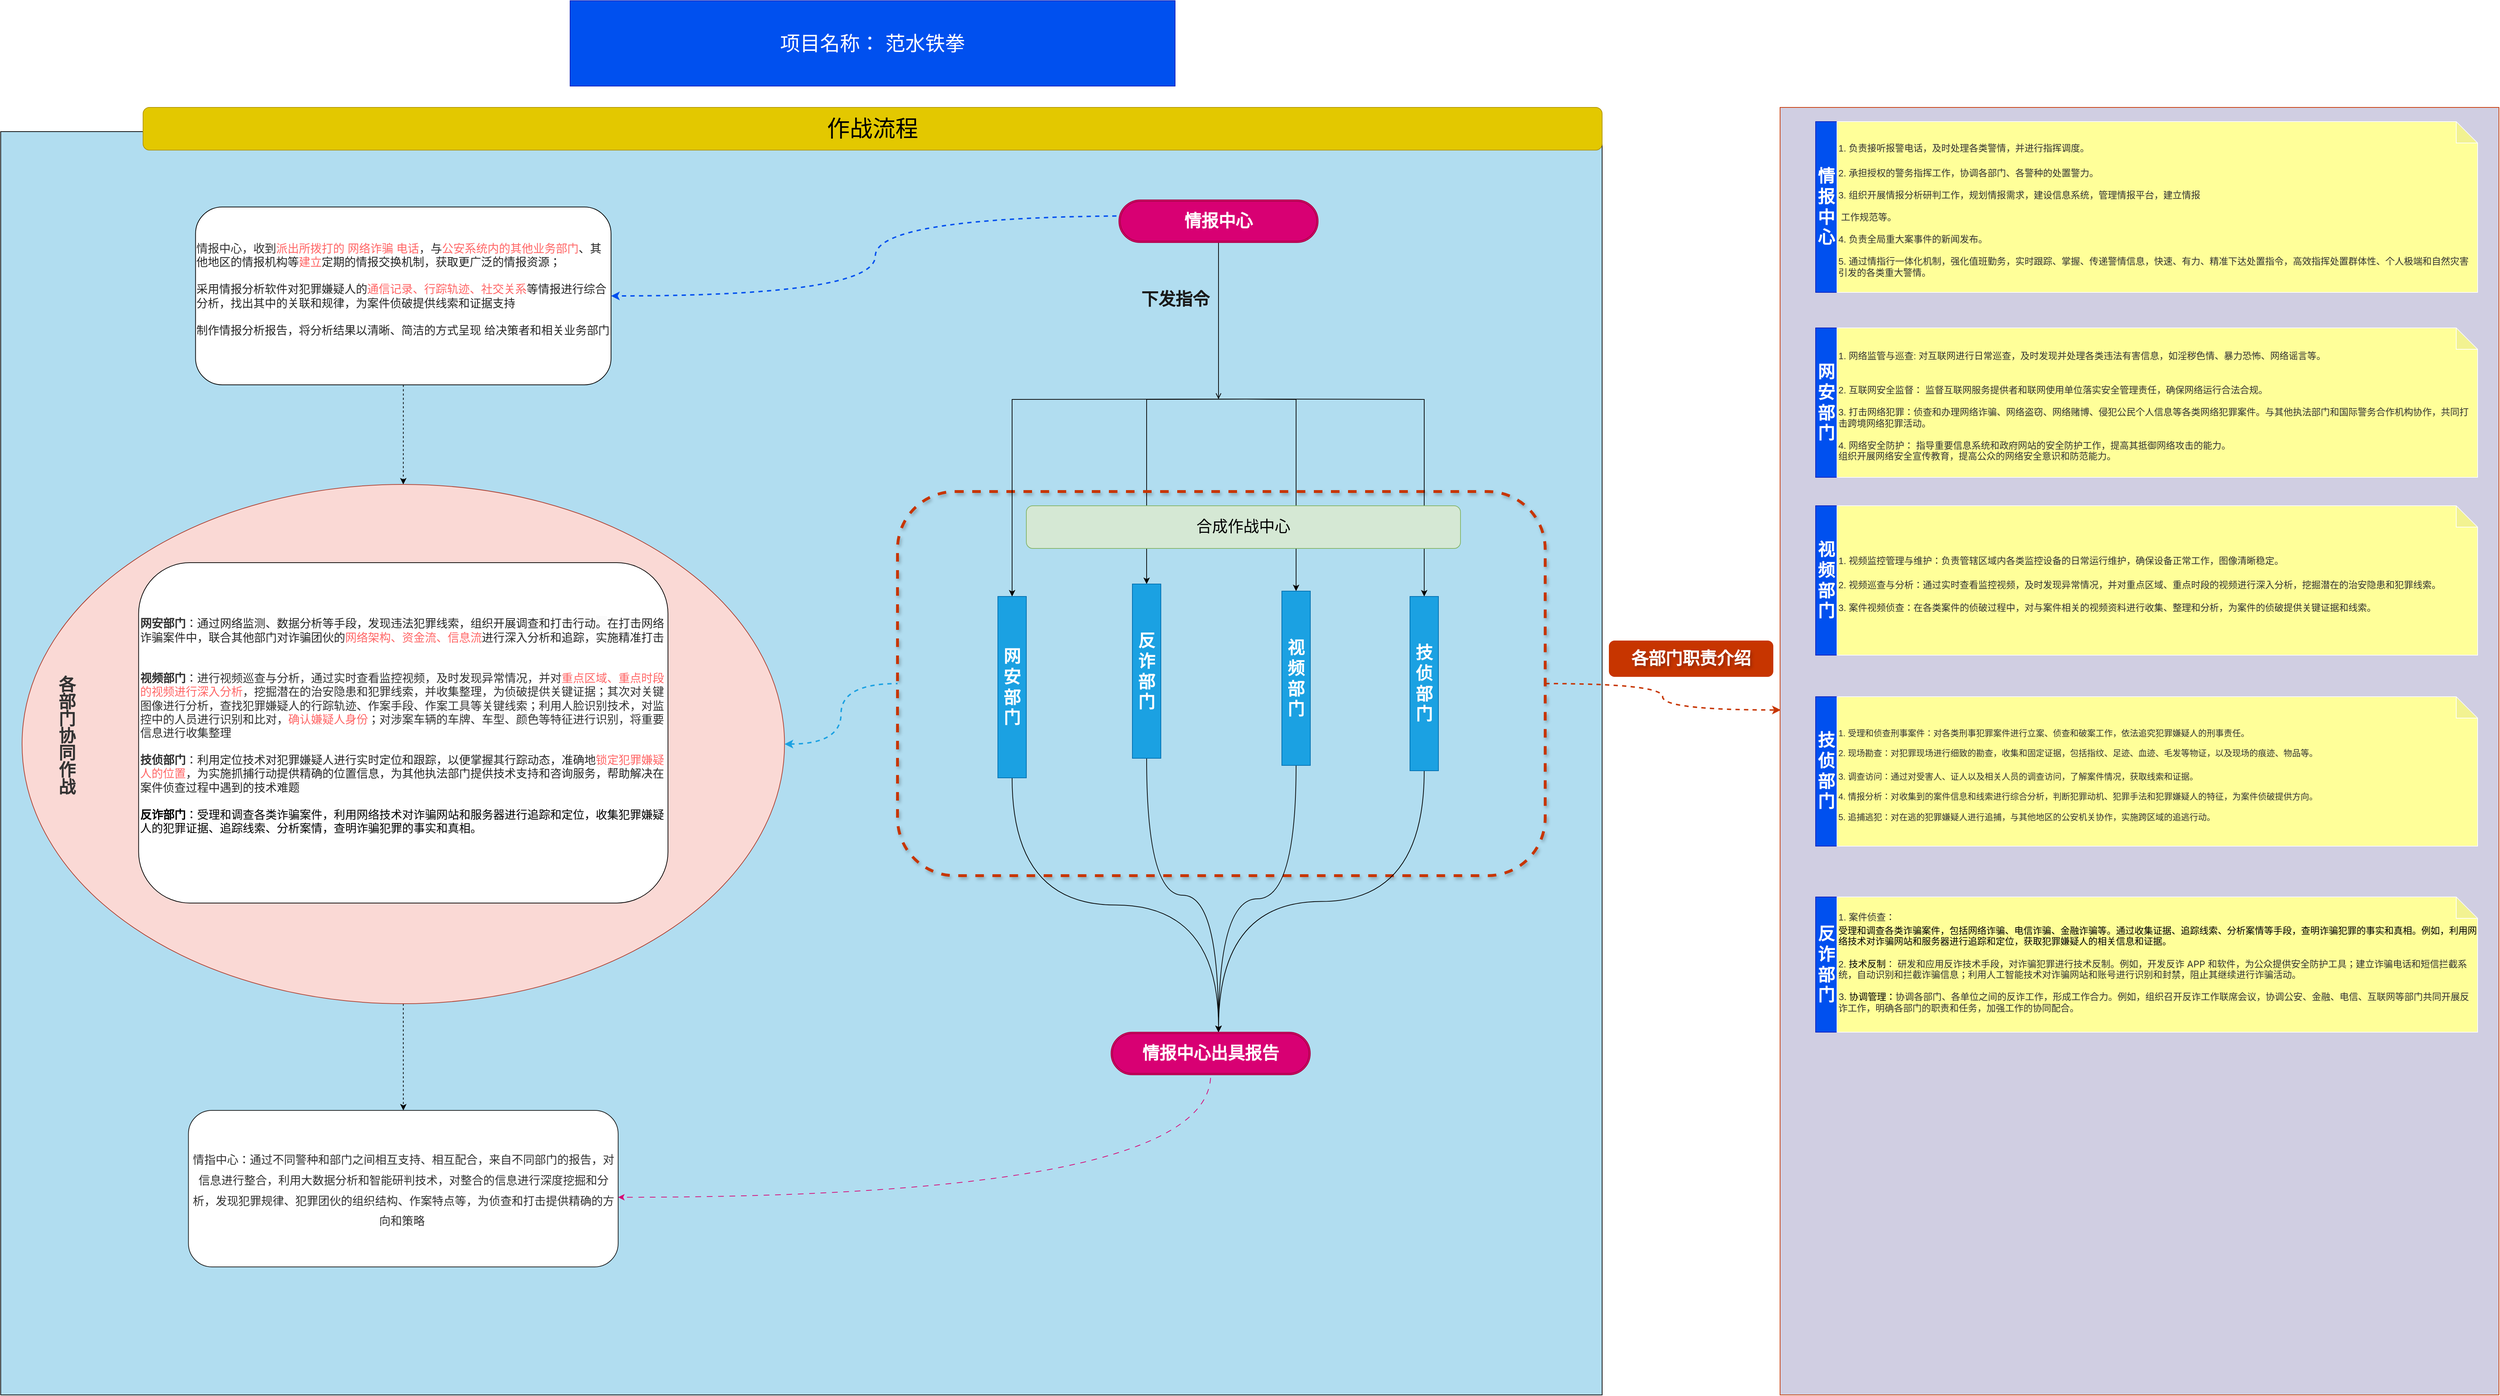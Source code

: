 <mxfile version="24.7.8">
  <diagram name="第 1 页" id="5o3OT1Kweq1s9FPgGdGW">
    <mxGraphModel dx="2610" dy="979" grid="1" gridSize="10" guides="1" tooltips="1" connect="1" arrows="1" fold="1" page="1" pageScale="1" pageWidth="827" pageHeight="1169" math="0" shadow="0">
      <root>
        <mxCell id="0" />
        <mxCell id="1" parent="0" />
        <mxCell id="SuW-aeRowbUI4IWuJljU-11" value="" style="rounded=0;whiteSpace=wrap;html=1;fillColor=#b1ddf0;strokeColor=#000000;textDirection=rtl;horizontal=0;verticalAlign=bottom;fontColor=#f25050;glass=0;" parent="1" vertex="1">
          <mxGeometry x="-330" y="264" width="2250" height="1776" as="geometry" />
        </mxCell>
        <mxCell id="SuW-aeRowbUI4IWuJljU-10" value="项目名称： 范水铁拳" style="rounded=0;whiteSpace=wrap;html=1;fillColor=#0050ef;fontColor=#ffffff;strokeColor=#001DBC;fontSize=28;" parent="1" vertex="1">
          <mxGeometry x="470" y="80" width="850" height="120" as="geometry" />
        </mxCell>
        <mxCell id="SuW-aeRowbUI4IWuJljU-12" value="&lt;font style=&quot;font-size: 32px;&quot;&gt;作战流程&lt;/font&gt;" style="rounded=1;whiteSpace=wrap;html=1;fillColor=#e3c800;fontColor=#000000;strokeColor=#B09500;fontSize=16;" parent="1" vertex="1">
          <mxGeometry x="-130" y="230" width="2050" height="60" as="geometry" />
        </mxCell>
        <mxCell id="SuW-aeRowbUI4IWuJljU-13" value="&lt;div style=&quot;text-align: left; font-size: 16px;&quot;&gt;&lt;font style=&quot;font-size: 16px;&quot; face=&quot;Microsoft YaHei, 微软雅黑, Arial&quot;&gt;&lt;span style=&quot;background-color: rgba(255, 255, 255, 0.01);&quot;&gt;&lt;font color=&quot;#323232&quot;&gt;情报中心，收到&lt;/font&gt;&lt;font color=&quot;#ff6666&quot;&gt;派出所拨打的 网络诈骗 电话&lt;/font&gt;&lt;font color=&quot;#323232&quot;&gt;，&lt;/font&gt;&lt;/span&gt;&lt;/font&gt;&lt;span style=&quot;background-color: rgb(255, 255, 255); color: rgba(0, 0, 0, 0.85); font-family: Inter, -apple-system, BlinkMacSystemFont, &amp;quot;Segoe UI&amp;quot;, &amp;quot;SF Pro SC&amp;quot;, &amp;quot;SF Pro Display&amp;quot;, &amp;quot;SF Pro Icons&amp;quot;, &amp;quot;PingFang SC&amp;quot;, &amp;quot;Hiragino Sans GB&amp;quot;, &amp;quot;Microsoft YaHei&amp;quot;, &amp;quot;Helvetica Neue&amp;quot;, Helvetica, Arial, sans-serif; font-size: 16px;&quot;&gt;与&lt;/span&gt;&lt;span style=&quot;background-color: rgb(255, 255, 255); font-family: Inter, -apple-system, BlinkMacSystemFont, &amp;quot;Segoe UI&amp;quot;, &amp;quot;SF Pro SC&amp;quot;, &amp;quot;SF Pro Display&amp;quot;, &amp;quot;SF Pro Icons&amp;quot;, &amp;quot;PingFang SC&amp;quot;, &amp;quot;Hiragino Sans GB&amp;quot;, &amp;quot;Microsoft YaHei&amp;quot;, &amp;quot;Helvetica Neue&amp;quot;, Helvetica, Arial, sans-serif; font-size: 16px;&quot;&gt;&lt;font color=&quot;#ff6666&quot;&gt;公安系统内的其他业务部门&lt;/font&gt;&lt;/span&gt;&lt;span style=&quot;background-color: rgb(255, 255, 255); color: rgba(0, 0, 0, 0.85); font-family: Inter, -apple-system, BlinkMacSystemFont, &amp;quot;Segoe UI&amp;quot;, &amp;quot;SF Pro SC&amp;quot;, &amp;quot;SF Pro Display&amp;quot;, &amp;quot;SF Pro Icons&amp;quot;, &amp;quot;PingFang SC&amp;quot;, &amp;quot;Hiragino Sans GB&amp;quot;, &amp;quot;Microsoft YaHei&amp;quot;, &amp;quot;Helvetica Neue&amp;quot;, Helvetica, Arial, sans-serif; font-size: 16px;&quot;&gt;、其他地区的情报机构等&lt;/span&gt;&lt;span style=&quot;background-color: rgb(255, 255, 255); font-family: Inter, -apple-system, BlinkMacSystemFont, &amp;quot;Segoe UI&amp;quot;, &amp;quot;SF Pro SC&amp;quot;, &amp;quot;SF Pro Display&amp;quot;, &amp;quot;SF Pro Icons&amp;quot;, &amp;quot;PingFang SC&amp;quot;, &amp;quot;Hiragino Sans GB&amp;quot;, &amp;quot;Microsoft YaHei&amp;quot;, &amp;quot;Helvetica Neue&amp;quot;, Helvetica, Arial, sans-serif; font-size: 16px;&quot;&gt;&lt;font color=&quot;#ff6666&quot;&gt;建立&lt;/font&gt;&lt;/span&gt;&lt;span style=&quot;background-color: rgb(255, 255, 255); color: rgba(0, 0, 0, 0.85); font-family: Inter, -apple-system, BlinkMacSystemFont, &amp;quot;Segoe UI&amp;quot;, &amp;quot;SF Pro SC&amp;quot;, &amp;quot;SF Pro Display&amp;quot;, &amp;quot;SF Pro Icons&amp;quot;, &amp;quot;PingFang SC&amp;quot;, &amp;quot;Hiragino Sans GB&amp;quot;, &amp;quot;Microsoft YaHei&amp;quot;, &amp;quot;Helvetica Neue&amp;quot;, Helvetica, Arial, sans-serif; font-size: 16px;&quot;&gt;定期的情报交换机制，获取更广泛的情报资源；&lt;/span&gt;&lt;/div&gt;&lt;div style=&quot;text-align: left; font-size: 16px;&quot;&gt;&lt;br&gt;&lt;/div&gt;&lt;div style=&quot;text-align: left; font-size: 16px;&quot;&gt;&lt;span style=&quot;color: rgba(0, 0, 0, 0.85); font-family: Inter, -apple-system, BlinkMacSystemFont, &amp;quot;Segoe UI&amp;quot;, &amp;quot;SF Pro SC&amp;quot;, &amp;quot;SF Pro Display&amp;quot;, &amp;quot;SF Pro Icons&amp;quot;, &amp;quot;PingFang SC&amp;quot;, &amp;quot;Hiragino Sans GB&amp;quot;, &amp;quot;Microsoft YaHei&amp;quot;, &amp;quot;Helvetica Neue&amp;quot;, Helvetica, Arial, sans-serif; background-color: rgb(255, 255, 255);&quot;&gt;采用情报分析软件对犯罪嫌疑人的&lt;/span&gt;&lt;span style=&quot;font-family: Inter, -apple-system, BlinkMacSystemFont, &amp;quot;Segoe UI&amp;quot;, &amp;quot;SF Pro SC&amp;quot;, &amp;quot;SF Pro Display&amp;quot;, &amp;quot;SF Pro Icons&amp;quot;, &amp;quot;PingFang SC&amp;quot;, &amp;quot;Hiragino Sans GB&amp;quot;, &amp;quot;Microsoft YaHei&amp;quot;, &amp;quot;Helvetica Neue&amp;quot;, Helvetica, Arial, sans-serif; background-color: rgb(255, 255, 255);&quot;&gt;&lt;font color=&quot;#ff6666&quot;&gt;通信记录、行踪轨迹、社交关系&lt;/font&gt;&lt;/span&gt;&lt;span style=&quot;color: rgba(0, 0, 0, 0.85); font-family: Inter, -apple-system, BlinkMacSystemFont, &amp;quot;Segoe UI&amp;quot;, &amp;quot;SF Pro SC&amp;quot;, &amp;quot;SF Pro Display&amp;quot;, &amp;quot;SF Pro Icons&amp;quot;, &amp;quot;PingFang SC&amp;quot;, &amp;quot;Hiragino Sans GB&amp;quot;, &amp;quot;Microsoft YaHei&amp;quot;, &amp;quot;Helvetica Neue&amp;quot;, Helvetica, Arial, sans-serif; background-color: rgb(255, 255, 255);&quot;&gt;等情报进行综合分析，找出其中的关联和规律，为案件侦破提供线索和证据支持&lt;/span&gt;&lt;span style=&quot;color: rgba(0, 0, 0, 0.85); font-family: Inter, -apple-system, BlinkMacSystemFont, &amp;quot;Segoe UI&amp;quot;, &amp;quot;SF Pro SC&amp;quot;, &amp;quot;SF Pro Display&amp;quot;, &amp;quot;SF Pro Icons&amp;quot;, &amp;quot;PingFang SC&amp;quot;, &amp;quot;Hiragino Sans GB&amp;quot;, &amp;quot;Microsoft YaHei&amp;quot;, &amp;quot;Helvetica Neue&amp;quot;, Helvetica, Arial, sans-serif; background-color: rgb(255, 255, 255);&quot;&gt;&lt;br&gt;&lt;/span&gt;&lt;/div&gt;&lt;div style=&quot;text-align: left; font-size: 16px;&quot;&gt;&lt;span style=&quot;color: rgba(0, 0, 0, 0.85); font-family: Inter, -apple-system, BlinkMacSystemFont, &amp;quot;Segoe UI&amp;quot;, &amp;quot;SF Pro SC&amp;quot;, &amp;quot;SF Pro Display&amp;quot;, &amp;quot;SF Pro Icons&amp;quot;, &amp;quot;PingFang SC&amp;quot;, &amp;quot;Hiragino Sans GB&amp;quot;, &amp;quot;Microsoft YaHei&amp;quot;, &amp;quot;Helvetica Neue&amp;quot;, Helvetica, Arial, sans-serif; background-color: rgb(255, 255, 255);&quot;&gt;&lt;br&gt;&lt;/span&gt;&lt;/div&gt;&lt;div style=&quot;text-align: left; font-size: 16px;&quot;&gt;&lt;span style=&quot;color: rgba(0, 0, 0, 0.85); font-family: Inter, -apple-system, BlinkMacSystemFont, &amp;quot;Segoe UI&amp;quot;, &amp;quot;SF Pro SC&amp;quot;, &amp;quot;SF Pro Display&amp;quot;, &amp;quot;SF Pro Icons&amp;quot;, &amp;quot;PingFang SC&amp;quot;, &amp;quot;Hiragino Sans GB&amp;quot;, &amp;quot;Microsoft YaHei&amp;quot;, &amp;quot;Helvetica Neue&amp;quot;, Helvetica, Arial, sans-serif; background-color: rgb(255, 255, 255);&quot;&gt;制作情报分析报告，将分析结果以清晰、简洁的方式呈现 给决策者和相关业务部门&lt;/span&gt;&lt;span style=&quot;color: rgba(0, 0, 0, 0.85); font-family: Inter, -apple-system, BlinkMacSystemFont, &amp;quot;Segoe UI&amp;quot;, &amp;quot;SF Pro SC&amp;quot;, &amp;quot;SF Pro Display&amp;quot;, &amp;quot;SF Pro Icons&amp;quot;, &amp;quot;PingFang SC&amp;quot;, &amp;quot;Hiragino Sans GB&amp;quot;, &amp;quot;Microsoft YaHei&amp;quot;, &amp;quot;Helvetica Neue&amp;quot;, Helvetica, Arial, sans-serif; background-color: rgb(255, 255, 255);&quot;&gt;&lt;br&gt;&lt;/span&gt;&lt;/div&gt;&lt;div style=&quot;text-align: left; font-size: 16px;&quot;&gt;&lt;span style=&quot;color: rgba(0, 0, 0, 0.85); font-family: Inter, -apple-system, BlinkMacSystemFont, &amp;quot;Segoe UI&amp;quot;, &amp;quot;SF Pro SC&amp;quot;, &amp;quot;SF Pro Display&amp;quot;, &amp;quot;SF Pro Icons&amp;quot;, &amp;quot;PingFang SC&amp;quot;, &amp;quot;Hiragino Sans GB&amp;quot;, &amp;quot;Microsoft YaHei&amp;quot;, &amp;quot;Helvetica Neue&amp;quot;, Helvetica, Arial, sans-serif; background-color: rgb(255, 255, 255);&quot;&gt;&lt;br&gt;&lt;/span&gt;&lt;/div&gt;" style="rounded=1;whiteSpace=wrap;html=1;" parent="1" vertex="1">
          <mxGeometry x="-56.25" y="370" width="583.75" height="250" as="geometry" />
        </mxCell>
        <mxCell id="SuW-aeRowbUI4IWuJljU-18" value="" style="edgeStyle=orthogonalEdgeStyle;rounded=0;orthogonalLoop=1;jettySize=auto;html=1;dashed=1;curved=1;" parent="1" source="SuW-aeRowbUI4IWuJljU-13" target="SuW-aeRowbUI4IWuJljU-26" edge="1">
          <mxGeometry relative="1" as="geometry">
            <mxPoint x="405" y="650" as="targetPoint" />
            <mxPoint x="360.0" y="705" as="sourcePoint" />
          </mxGeometry>
        </mxCell>
        <mxCell id="SuW-aeRowbUI4IWuJljU-74" style="edgeStyle=orthogonalEdgeStyle;rounded=0;orthogonalLoop=1;jettySize=auto;html=1;fontFamily=Helvetica;fontSize=24;fontColor=#000000;fontStyle=1;dashed=1;" parent="1" source="SuW-aeRowbUI4IWuJljU-26" target="SuW-aeRowbUI4IWuJljU-81" edge="1">
          <mxGeometry relative="1" as="geometry">
            <mxPoint x="360" y="1500" as="targetPoint" />
          </mxGeometry>
        </mxCell>
        <mxCell id="SuW-aeRowbUI4IWuJljU-26" value="" style="ellipse;whiteSpace=wrap;html=1;fillColor=#fad9d5;strokeColor=#ae4132;" parent="1" vertex="1">
          <mxGeometry x="-300" y="760" width="1071.25" height="730" as="geometry" />
        </mxCell>
        <mxCell id="SuW-aeRowbUI4IWuJljU-17" value="&lt;div style=&quot;font-size: 16px;&quot;&gt;&lt;font style=&quot;font-size: 16px;&quot;&gt;&lt;b style=&quot;background-color: initial; color: rgb(50, 50, 50); font-family: &amp;quot;Microsoft YaHei&amp;quot;, 微软雅黑, Arial;&quot;&gt;网安部门&lt;/b&gt;&lt;span style=&quot;background-color: initial; color: rgb(50, 50, 50); font-family: &amp;quot;Microsoft YaHei&amp;quot;, 微软雅黑, Arial;&quot;&gt;：&lt;/span&gt;&lt;span style=&quot;color: rgba(0, 0, 0, 0.85); font-family: Inter, -apple-system, BlinkMacSystemFont, &amp;quot;Segoe UI&amp;quot;, &amp;quot;SF Pro SC&amp;quot;, &amp;quot;SF Pro Display&amp;quot;, &amp;quot;SF Pro Icons&amp;quot;, &amp;quot;PingFang SC&amp;quot;, &amp;quot;Hiragino Sans GB&amp;quot;, &amp;quot;Microsoft YaHei&amp;quot;, &amp;quot;Helvetica Neue&amp;quot;, Helvetica, Arial, sans-serif; background-color: rgb(255, 255, 255);&quot;&gt;通过网络监测、数据分析等手段，发现违法犯罪线索，组织开展调查和打击行动&lt;/span&gt;&lt;span style=&quot;color: rgba(0, 0, 0, 0.85); font-family: Inter, -apple-system, BlinkMacSystemFont, &amp;quot;Segoe UI&amp;quot;, &amp;quot;SF Pro SC&amp;quot;, &amp;quot;SF Pro Display&amp;quot;, &amp;quot;SF Pro Icons&amp;quot;, &amp;quot;PingFang SC&amp;quot;, &amp;quot;Hiragino Sans GB&amp;quot;, &amp;quot;Microsoft YaHei&amp;quot;, &amp;quot;Helvetica Neue&amp;quot;, Helvetica, Arial, sans-serif; background-color: rgb(251, 251, 251);&quot;&gt;。&lt;/span&gt;&lt;/font&gt;&lt;span style=&quot;background-color: rgb(255, 255, 255); color: rgba(0, 0, 0, 0.85); font-family: Inter, -apple-system, BlinkMacSystemFont, &amp;quot;Segoe UI&amp;quot;, &amp;quot;SF Pro SC&amp;quot;, &amp;quot;SF Pro Display&amp;quot;, &amp;quot;SF Pro Icons&amp;quot;, &amp;quot;PingFang SC&amp;quot;, &amp;quot;Hiragino Sans GB&amp;quot;, &amp;quot;Microsoft YaHei&amp;quot;, &amp;quot;Helvetica Neue&amp;quot;, Helvetica, Arial, sans-serif;&quot;&gt;在打击网络诈骗案件中，联合其他部门对诈骗团伙的&lt;/span&gt;&lt;span style=&quot;background-color: rgb(255, 255, 255); font-family: Inter, -apple-system, BlinkMacSystemFont, &amp;quot;Segoe UI&amp;quot;, &amp;quot;SF Pro SC&amp;quot;, &amp;quot;SF Pro Display&amp;quot;, &amp;quot;SF Pro Icons&amp;quot;, &amp;quot;PingFang SC&amp;quot;, &amp;quot;Hiragino Sans GB&amp;quot;, &amp;quot;Microsoft YaHei&amp;quot;, &amp;quot;Helvetica Neue&amp;quot;, Helvetica, Arial, sans-serif;&quot;&gt;&lt;font color=&quot;#ff6666&quot;&gt;网络架构、资金流、信息流&lt;/font&gt;&lt;/span&gt;&lt;span style=&quot;background-color: rgb(255, 255, 255); color: rgba(0, 0, 0, 0.85); font-family: Inter, -apple-system, BlinkMacSystemFont, &amp;quot;Segoe UI&amp;quot;, &amp;quot;SF Pro SC&amp;quot;, &amp;quot;SF Pro Display&amp;quot;, &amp;quot;SF Pro Icons&amp;quot;, &amp;quot;PingFang SC&amp;quot;, &amp;quot;Hiragino Sans GB&amp;quot;, &amp;quot;Microsoft YaHei&amp;quot;, &amp;quot;Helvetica Neue&amp;quot;, Helvetica, Arial, sans-serif;&quot;&gt;进行深入分析和追踪，实施精准打击&lt;/span&gt;&lt;span style=&quot;background-color: rgba(255, 255, 255, 0.01); color: rgb(50, 50, 50); font-family: &amp;quot;Microsoft YaHei&amp;quot;, 微软雅黑, Arial;&quot;&gt;&amp;nbsp; &amp;nbsp; &amp;nbsp; &amp;nbsp; &amp;nbsp; &amp;nbsp; &amp;nbsp;&lt;/span&gt;&lt;/div&gt;&lt;div style=&quot;resize: none; outline: none; color: rgb(50, 50, 50); font-family: &amp;quot;Microsoft YaHei&amp;quot;, 微软雅黑, Arial; font-size: 16px;&quot;&gt;&lt;font style=&quot;font-size: 16px;&quot;&gt;&lt;br&gt;&lt;/font&gt;&lt;/div&gt;&lt;div style=&quot;resize: none; outline: none; font-family: &amp;quot;Microsoft YaHei&amp;quot;, 微软雅黑, Arial; font-size: 16px;&quot;&gt;&lt;font style=&quot;font-size: 16px;&quot;&gt;&lt;font style=&quot;font-size: 16px;&quot;&gt;&lt;b style=&quot;color: rgb(50, 50, 50);&quot;&gt;视频部门&lt;/b&gt;&lt;font color=&quot;#323232&quot;&gt;：进行视频巡查与分析，通过实时查看监控视频，及时发现异常情况，并对&lt;/font&gt;&lt;font color=&quot;#ff6666&quot;&gt;重点区域、重点时段的视频进行深入分析&lt;/font&gt;&lt;font color=&quot;#323232&quot;&gt;，挖掘潜在的治安隐患和犯罪线索，并收集整理，为侦破提供关键证据；其次对关键图像&lt;/font&gt;&lt;/font&gt;&lt;span style=&quot;color: rgb(50, 50, 50); background-color: initial;&quot;&gt;进行分析，查找犯罪嫌疑人的行踪轨迹、作案手段、作案工具等关键线索；利用人脸识别技术，对监控中的人员进行识别和比对，&lt;/span&gt;&lt;span style=&quot;background-color: initial;&quot;&gt;&lt;font color=&quot;#ff6666&quot;&gt;确认嫌疑人身份&lt;/font&gt;&lt;/span&gt;&lt;span style=&quot;color: rgb(50, 50, 50); background-color: initial;&quot;&gt;；对涉案车辆的车牌、车型、颜色等特征进行识别，将重要信息进行收集整理&lt;/span&gt;&lt;/font&gt;&lt;/div&gt;&lt;div style=&quot;resize: none; outline: none; color: rgb(50, 50, 50); font-family: &amp;quot;Microsoft YaHei&amp;quot;, 微软雅黑, Arial; font-size: 16px;&quot;&gt;&lt;font style=&quot;font-size: 16px;&quot;&gt;&lt;br&gt;&lt;/font&gt;&lt;/div&gt;&lt;div style=&quot;resize: none; outline: none; font-family: &amp;quot;Microsoft YaHei&amp;quot;, 微软雅黑, Arial; font-size: 16px;&quot;&gt;&lt;font style=&quot;color: rgb(50, 50, 50); font-size: 16px;&quot;&gt;&lt;b&gt;技侦部门&lt;/b&gt;：&lt;/font&gt;&lt;span style=&quot;color: rgba(0, 0, 0, 0.85); background-color: rgb(255, 255, 255); font-family: Inter, -apple-system, BlinkMacSystemFont, &amp;quot;Segoe UI&amp;quot;, &amp;quot;SF Pro SC&amp;quot;, &amp;quot;SF Pro Display&amp;quot;, &amp;quot;SF Pro Icons&amp;quot;, &amp;quot;PingFang SC&amp;quot;, &amp;quot;Hiragino Sans GB&amp;quot;, &amp;quot;Microsoft YaHei&amp;quot;, &amp;quot;Helvetica Neue&amp;quot;, Helvetica, Arial, sans-serif;&quot;&gt;利用定位技术对犯罪嫌疑人进行实时定位和跟踪，以便掌握其行踪动态，&lt;/span&gt;&lt;span style=&quot;color: rgba(0, 0, 0, 0.85); background-color: rgb(255, 255, 255); font-family: Inter, -apple-system, BlinkMacSystemFont, &amp;quot;Segoe UI&amp;quot;, &amp;quot;SF Pro SC&amp;quot;, &amp;quot;SF Pro Display&amp;quot;, &amp;quot;SF Pro Icons&amp;quot;, &amp;quot;PingFang SC&amp;quot;, &amp;quot;Hiragino Sans GB&amp;quot;, &amp;quot;Microsoft YaHei&amp;quot;, &amp;quot;Helvetica Neue&amp;quot;, Helvetica, Arial, sans-serif;&quot;&gt;准确地&lt;/span&gt;&lt;span style=&quot;background-color: rgb(255, 255, 255); font-family: Inter, -apple-system, BlinkMacSystemFont, &amp;quot;Segoe UI&amp;quot;, &amp;quot;SF Pro SC&amp;quot;, &amp;quot;SF Pro Display&amp;quot;, &amp;quot;SF Pro Icons&amp;quot;, &amp;quot;PingFang SC&amp;quot;, &amp;quot;Hiragino Sans GB&amp;quot;, &amp;quot;Microsoft YaHei&amp;quot;, &amp;quot;Helvetica Neue&amp;quot;, Helvetica, Arial, sans-serif;&quot;&gt;&lt;font color=&quot;#ff6666&quot;&gt;锁定犯罪嫌疑人的位置&lt;/font&gt;&lt;/span&gt;&lt;span style=&quot;color: rgba(0, 0, 0, 0.85); background-color: rgb(255, 255, 255); font-family: Inter, -apple-system, BlinkMacSystemFont, &amp;quot;Segoe UI&amp;quot;, &amp;quot;SF Pro SC&amp;quot;, &amp;quot;SF Pro Display&amp;quot;, &amp;quot;SF Pro Icons&amp;quot;, &amp;quot;PingFang SC&amp;quot;, &amp;quot;Hiragino Sans GB&amp;quot;, &amp;quot;Microsoft YaHei&amp;quot;, &amp;quot;Helvetica Neue&amp;quot;, Helvetica, Arial, sans-serif;&quot;&gt;，为实施抓捕行动提供精确的位置信息，&lt;/span&gt;&lt;span style=&quot;color: rgba(0, 0, 0, 0.85); background-color: rgb(255, 255, 255); font-family: Inter, -apple-system, BlinkMacSystemFont, &amp;quot;Segoe UI&amp;quot;, &amp;quot;SF Pro SC&amp;quot;, &amp;quot;SF Pro Display&amp;quot;, &amp;quot;SF Pro Icons&amp;quot;, &amp;quot;PingFang SC&amp;quot;, &amp;quot;Hiragino Sans GB&amp;quot;, &amp;quot;Microsoft YaHei&amp;quot;, &amp;quot;Helvetica Neue&amp;quot;, Helvetica, Arial, sans-serif;&quot;&gt;为其他执法部门提供技术支持和咨询服务，帮助解决在案件侦查过程中遇到的技术难题&lt;/span&gt;&lt;/div&gt;&lt;div style=&quot;resize: none; outline: none; font-family: &amp;quot;Microsoft YaHei&amp;quot;, 微软雅黑, Arial; font-size: 16px;&quot;&gt;&lt;span style=&quot;color: rgba(0, 0, 0, 0.85); background-color: rgb(255, 255, 255); font-family: Inter, -apple-system, BlinkMacSystemFont, &amp;quot;Segoe UI&amp;quot;, &amp;quot;SF Pro SC&amp;quot;, &amp;quot;SF Pro Display&amp;quot;, &amp;quot;SF Pro Icons&amp;quot;, &amp;quot;PingFang SC&amp;quot;, &amp;quot;Hiragino Sans GB&amp;quot;, &amp;quot;Microsoft YaHei&amp;quot;, &amp;quot;Helvetica Neue&amp;quot;, Helvetica, Arial, sans-serif;&quot;&gt;&lt;br&gt;&lt;/span&gt;&lt;/div&gt;&lt;div style=&quot;resize: none; outline: none; font-family: &amp;quot;Microsoft YaHei&amp;quot;, 微软雅黑, Arial; font-size: 16px;&quot;&gt;&lt;font style=&quot;font-size: 16px;&quot;&gt;&lt;span style=&quot;font-family: Inter, -apple-system, BlinkMacSystemFont, &amp;quot;Segoe UI&amp;quot;, &amp;quot;SF Pro SC&amp;quot;, &amp;quot;SF Pro Display&amp;quot;, &amp;quot;SF Pro Icons&amp;quot;, &amp;quot;PingFang SC&amp;quot;, &amp;quot;Hiragino Sans GB&amp;quot;, &amp;quot;Microsoft YaHei&amp;quot;, &amp;quot;Helvetica Neue&amp;quot;, Helvetica, Arial, sans-serif;&quot;&gt;&lt;b&gt;反诈部门&lt;/b&gt;：受理和调查各类诈骗案件，利用网络技术对诈骗网站和服务器进行追踪和定位，收集&lt;/span&gt;&lt;span style=&quot;font-family: Inter, -apple-system, BlinkMacSystemFont, &amp;quot;Segoe UI&amp;quot;, &amp;quot;SF Pro SC&amp;quot;, &amp;quot;SF Pro Display&amp;quot;, &amp;quot;SF Pro Icons&amp;quot;, &amp;quot;PingFang SC&amp;quot;, &amp;quot;Hiragino Sans GB&amp;quot;, &amp;quot;Microsoft YaHei&amp;quot;, &amp;quot;Helvetica Neue&amp;quot;, Helvetica, Arial, sans-serif; background-color: initial;&quot;&gt;犯罪嫌疑人的犯罪&lt;/span&gt;&lt;span style=&quot;background-color: initial; font-family: Inter, -apple-system, BlinkMacSystemFont, &amp;quot;Segoe UI&amp;quot;, &amp;quot;SF Pro SC&amp;quot;, &amp;quot;SF Pro Display&amp;quot;, &amp;quot;SF Pro Icons&amp;quot;, &amp;quot;PingFang SC&amp;quot;, &amp;quot;Hiragino Sans GB&amp;quot;, &amp;quot;Microsoft YaHei&amp;quot;, &amp;quot;Helvetica Neue&amp;quot;, Helvetica, Arial, sans-serif;&quot;&gt;证据、追踪线索、分析案情，查明诈骗犯罪的事实和真相。&lt;/span&gt;&lt;/font&gt;&lt;/div&gt;&lt;div style=&quot;resize: none; outline: none; font-family: &amp;quot;Microsoft YaHei&amp;quot;, 微软雅黑, Arial; font-size: 16px;&quot;&gt;&lt;span style=&quot;font-family: Inter, -apple-system, BlinkMacSystemFont, &amp;quot;Segoe UI&amp;quot;, &amp;quot;SF Pro SC&amp;quot;, &amp;quot;SF Pro Display&amp;quot;, &amp;quot;SF Pro Icons&amp;quot;, &amp;quot;PingFang SC&amp;quot;, &amp;quot;Hiragino Sans GB&amp;quot;, &amp;quot;Microsoft YaHei&amp;quot;, &amp;quot;Helvetica Neue&amp;quot;, Helvetica, Arial, sans-serif;&quot;&gt;&lt;br&gt;&lt;/span&gt;&lt;/div&gt;" style="whiteSpace=wrap;html=1;rounded=1;align=left;" parent="1" vertex="1">
          <mxGeometry x="-136.25" y="870.01" width="743.75" height="478.43" as="geometry" />
        </mxCell>
        <mxCell id="SuW-aeRowbUI4IWuJljU-28" value="各部门协同作战" style="text;strokeColor=none;fillColor=none;html=1;fontSize=24;fontStyle=1;verticalAlign=middle;align=center;fontFamily=Helvetica;fontColor=#333333;horizontal=1;textDirection=vertical-rl;" parent="1" vertex="1">
          <mxGeometry x="-270" y="1110" width="60" height="30" as="geometry" />
        </mxCell>
        <mxCell id="SuW-aeRowbUI4IWuJljU-33" style="edgeStyle=orthogonalEdgeStyle;rounded=1;orthogonalLoop=1;jettySize=auto;html=1;fontFamily=Helvetica;fontSize=24;fontColor=#000000;fontStyle=1;endArrow=open;endFill=0;curved=0;flowAnimation=0;" parent="1" source="SuW-aeRowbUI4IWuJljU-30" edge="1">
          <mxGeometry relative="1" as="geometry">
            <mxPoint x="1381" y="640" as="targetPoint" />
          </mxGeometry>
        </mxCell>
        <mxCell id="SuW-aeRowbUI4IWuJljU-47" style="edgeStyle=orthogonalEdgeStyle;rounded=0;orthogonalLoop=1;jettySize=auto;html=1;entryX=1;entryY=0.5;entryDx=0;entryDy=0;fontFamily=Helvetica;fontSize=24;fontColor=#000000;fontStyle=1;curved=1;dashed=1;flowAnimation=1;strokeColor=#0050ef;strokeWidth=2;" parent="1" target="SuW-aeRowbUI4IWuJljU-13" edge="1">
          <mxGeometry relative="1" as="geometry">
            <mxPoint x="1270" y="382.5" as="sourcePoint" />
            <mxPoint x="549" y="420" as="targetPoint" />
          </mxGeometry>
        </mxCell>
        <mxCell id="SuW-aeRowbUI4IWuJljU-30" value="情报中心" style="shape=ext;double=1;rounded=1;whiteSpace=wrap;html=1;shadow=0;glass=0;strokeColor=#A50040;align=center;verticalAlign=middle;fontFamily=Helvetica;fontSize=24;fontStyle=1;fillColor=#d80073;arcSize=50;fontColor=#ffffff;" parent="1" vertex="1">
          <mxGeometry x="1241" y="360" width="280" height="60" as="geometry" />
        </mxCell>
        <mxCell id="SuW-aeRowbUI4IWuJljU-53" style="edgeStyle=orthogonalEdgeStyle;rounded=0;orthogonalLoop=1;jettySize=auto;html=1;entryX=0.5;entryY=0;entryDx=0;entryDy=0;fontFamily=Helvetica;fontSize=24;fontColor=#000000;fontStyle=1;" parent="1" target="SuW-aeRowbUI4IWuJljU-40" edge="1">
          <mxGeometry relative="1" as="geometry">
            <mxPoint x="1420.0" y="640" as="sourcePoint" />
          </mxGeometry>
        </mxCell>
        <mxCell id="SuW-aeRowbUI4IWuJljU-54" style="edgeStyle=orthogonalEdgeStyle;rounded=0;orthogonalLoop=1;jettySize=auto;html=1;entryX=0.5;entryY=0;entryDx=0;entryDy=0;fontFamily=Helvetica;fontSize=24;fontColor=#000000;fontStyle=1;" parent="1" target="SuW-aeRowbUI4IWuJljU-41" edge="1">
          <mxGeometry relative="1" as="geometry">
            <mxPoint x="1420.0" y="640" as="sourcePoint" />
          </mxGeometry>
        </mxCell>
        <mxCell id="SuW-aeRowbUI4IWuJljU-62" style="edgeStyle=orthogonalEdgeStyle;rounded=0;orthogonalLoop=1;jettySize=auto;html=1;fontFamily=Helvetica;fontSize=24;fontColor=#000000;fontStyle=1;curved=1;dashed=1;strokeWidth=2;strokeColor=#1ba1e2;flowAnimation=1;" parent="1" source="SuW-aeRowbUI4IWuJljU-32" target="SuW-aeRowbUI4IWuJljU-26" edge="1">
          <mxGeometry relative="1" as="geometry" />
        </mxCell>
        <mxCell id="ycdbpMs0jZpuNxchBsQf-3" value="" style="edgeStyle=orthogonalEdgeStyle;rounded=0;orthogonalLoop=1;jettySize=auto;html=1;fontFamily=Helvetica;fontSize=24;fontColor=#000000;fontStyle=1;entryX=0.001;entryY=0.468;entryDx=0;entryDy=0;entryPerimeter=0;curved=1;strokeColor=#c73500;dashed=1;strokeWidth=2;" parent="1" source="SuW-aeRowbUI4IWuJljU-32" target="ycdbpMs0jZpuNxchBsQf-1" edge="1">
          <mxGeometry relative="1" as="geometry">
            <mxPoint x="2315" y="1040" as="targetPoint" />
          </mxGeometry>
        </mxCell>
        <mxCell id="SuW-aeRowbUI4IWuJljU-32" value="" style="rounded=1;whiteSpace=wrap;html=1;shadow=1;glass=0;strokeColor=#C73500;align=center;verticalAlign=middle;fontFamily=Helvetica;fontSize=24;fontColor=#000000;fontStyle=1;fillColor=none;dashed=1;strokeWidth=4;" parent="1" vertex="1">
          <mxGeometry x="930" y="770" width="910" height="540" as="geometry" />
        </mxCell>
        <mxCell id="SuW-aeRowbUI4IWuJljU-58" style="edgeStyle=orthogonalEdgeStyle;rounded=0;orthogonalLoop=1;jettySize=auto;html=1;fontFamily=Helvetica;fontSize=24;fontColor=#000000;fontStyle=1;exitX=0.5;exitY=1;exitDx=0;exitDy=0;" parent="1" target="SuW-aeRowbUI4IWuJljU-39" edge="1">
          <mxGeometry relative="1" as="geometry">
            <mxPoint x="1420" y="640" as="sourcePoint" />
          </mxGeometry>
        </mxCell>
        <mxCell id="SuW-aeRowbUI4IWuJljU-86" style="edgeStyle=orthogonalEdgeStyle;rounded=0;orthogonalLoop=1;jettySize=auto;html=1;fontFamily=Helvetica;fontSize=24;fontColor=#000000;fontStyle=1;" parent="1" target="SuW-aeRowbUI4IWuJljU-84" edge="1">
          <mxGeometry relative="1" as="geometry">
            <mxPoint x="1420.0" y="640" as="sourcePoint" />
          </mxGeometry>
        </mxCell>
        <mxCell id="SuW-aeRowbUI4IWuJljU-38" value="下发指令" style="text;strokeColor=none;fillColor=none;html=1;fontSize=24;fontStyle=1;verticalAlign=middle;align=center;fontFamily=Helvetica;fontColor=#1A1A1A;" parent="1" vertex="1">
          <mxGeometry x="1270" y="480" width="100" height="40" as="geometry" />
        </mxCell>
        <mxCell id="SuW-aeRowbUI4IWuJljU-65" style="edgeStyle=orthogonalEdgeStyle;rounded=0;orthogonalLoop=1;jettySize=auto;html=1;fontFamily=Helvetica;fontSize=24;fontColor=#000000;fontStyle=1;curved=1;exitX=0.5;exitY=1;exitDx=0;exitDy=0;" parent="1" source="SuW-aeRowbUI4IWuJljU-39" edge="1">
          <mxGeometry relative="1" as="geometry">
            <mxPoint x="1381" y="1530" as="targetPoint" />
          </mxGeometry>
        </mxCell>
        <mxCell id="SuW-aeRowbUI4IWuJljU-39" value="网安部门" style="rounded=0;whiteSpace=wrap;html=1;shadow=0;glass=0;strokeColor=#006EAF;align=center;verticalAlign=middle;fontFamily=Helvetica;fontSize=24;fontColor=#ffffff;fontStyle=1;fillColor=#1ba1e2;" parent="1" vertex="1">
          <mxGeometry x="1071" y="917.5" width="40" height="255" as="geometry" />
        </mxCell>
        <mxCell id="SuW-aeRowbUI4IWuJljU-71" style="edgeStyle=orthogonalEdgeStyle;rounded=0;orthogonalLoop=1;jettySize=auto;html=1;entryX=0.5;entryY=0;entryDx=0;entryDy=0;fontFamily=Helvetica;fontSize=24;fontColor=#000000;fontStyle=1;curved=1;exitX=0.5;exitY=1;exitDx=0;exitDy=0;" parent="1" source="SuW-aeRowbUI4IWuJljU-40" edge="1">
          <mxGeometry relative="1" as="geometry">
            <mxPoint x="1381" y="1530" as="targetPoint" />
          </mxGeometry>
        </mxCell>
        <mxCell id="SuW-aeRowbUI4IWuJljU-40" value="反诈部门" style="rounded=0;whiteSpace=wrap;html=1;shadow=0;glass=0;strokeColor=#006EAF;align=center;verticalAlign=middle;fontFamily=Helvetica;fontSize=24;fontColor=#ffffff;fontStyle=1;fillColor=#1ba1e2;" parent="1" vertex="1">
          <mxGeometry x="1260" y="900" width="40" height="245" as="geometry" />
        </mxCell>
        <mxCell id="SuW-aeRowbUI4IWuJljU-67" style="edgeStyle=orthogonalEdgeStyle;rounded=0;orthogonalLoop=1;jettySize=auto;html=1;entryX=0.5;entryY=0;entryDx=0;entryDy=0;fontFamily=Helvetica;fontSize=24;fontColor=#000000;fontStyle=1;curved=1;exitX=0.5;exitY=1;exitDx=0;exitDy=0;" parent="1" source="SuW-aeRowbUI4IWuJljU-41" edge="1">
          <mxGeometry relative="1" as="geometry">
            <mxPoint x="1381" y="1530" as="targetPoint" />
          </mxGeometry>
        </mxCell>
        <mxCell id="SuW-aeRowbUI4IWuJljU-41" value="视频部门" style="rounded=0;whiteSpace=wrap;html=1;shadow=0;glass=0;strokeColor=#006EAF;align=center;verticalAlign=middle;fontFamily=Helvetica;fontSize=24;fontColor=#ffffff;fontStyle=1;fillColor=#1ba1e2;" parent="1" vertex="1">
          <mxGeometry x="1470" y="910" width="40" height="245" as="geometry" />
        </mxCell>
        <mxCell id="SuW-aeRowbUI4IWuJljU-48" style="edgeStyle=orthogonalEdgeStyle;rounded=0;orthogonalLoop=1;jettySize=auto;html=1;exitX=0.5;exitY=1;exitDx=0;exitDy=0;fontFamily=Helvetica;fontSize=24;fontColor=#000000;fontStyle=1;" parent="1" source="SuW-aeRowbUI4IWuJljU-28" target="SuW-aeRowbUI4IWuJljU-28" edge="1">
          <mxGeometry relative="1" as="geometry" />
        </mxCell>
        <mxCell id="SuW-aeRowbUI4IWuJljU-83" style="edgeStyle=orthogonalEdgeStyle;rounded=0;orthogonalLoop=1;jettySize=auto;html=1;fontFamily=Helvetica;fontSize=24;fontColor=#000000;fontStyle=1;curved=1;dashed=1;dashPattern=8 8;flowAnimation=1;strokeColor=#d80073;exitX=0.5;exitY=1;exitDx=0;exitDy=0;entryX=1;entryY=0.555;entryDx=0;entryDy=0;entryPerimeter=0;" parent="1" source="SuW-aeRowbUI4IWuJljU-76" target="SuW-aeRowbUI4IWuJljU-81" edge="1">
          <mxGeometry relative="1" as="geometry">
            <mxPoint x="1521" y="1629.5" as="sourcePoint" />
            <mxPoint x="651" y="1668.5" as="targetPoint" />
          </mxGeometry>
        </mxCell>
        <mxCell id="SuW-aeRowbUI4IWuJljU-76" value="情报中心出具报告" style="shape=ext;double=1;rounded=1;whiteSpace=wrap;html=1;shadow=0;glass=0;strokeColor=#A50040;align=center;verticalAlign=middle;fontFamily=Helvetica;fontSize=24;fontStyle=1;fillColor=#d80073;arcSize=50;fontColor=#ffffff;" parent="1" vertex="1">
          <mxGeometry x="1230" y="1530" width="280" height="60" as="geometry" />
        </mxCell>
        <mxCell id="SuW-aeRowbUI4IWuJljU-81" value="&lt;font style=&quot;font-size: 16px;&quot;&gt;&lt;span style=&quot;color: rgb(50, 50, 50); font-family: &amp;quot;Microsoft YaHei&amp;quot;, 微软雅黑, Arial; font-weight: 400; background-color: rgba(255, 255, 255, 0.01);&quot;&gt;情指中心：&lt;/span&gt;&lt;span style=&quot;color: rgb(50, 50, 50); font-family: &amp;quot;Microsoft YaHei&amp;quot;, 微软雅黑, Arial; font-weight: 400; background-color: rgba(255, 255, 255, 0.01);&quot;&gt;通过不同警种和部门之间相互支持、相互配合，来自不同部门的报告，对信息进行整合，利用大数据分析和智能研判技术，对整合的信息进行深度挖掘和分析，发现犯罪规律、犯罪团伙的组织结构、作案特点等，为侦查和打击提供精确的方向和策略&amp;nbsp;&lt;/span&gt;&lt;/font&gt;" style="whiteSpace=wrap;html=1;fontSize=24;fillColor=#FFFFFF;strokeColor=#1A1A1A;fontColor=#000000;rounded=1;shadow=0;glass=0;fontStyle=1;" parent="1" vertex="1">
          <mxGeometry x="-66.25" y="1640" width="603.75" height="220" as="geometry" />
        </mxCell>
        <mxCell id="SuW-aeRowbUI4IWuJljU-88" style="edgeStyle=orthogonalEdgeStyle;rounded=0;orthogonalLoop=1;jettySize=auto;html=1;entryX=0.5;entryY=0;entryDx=0;entryDy=0;fontFamily=Helvetica;fontSize=24;fontColor=#000000;fontStyle=1;curved=1;exitX=0.5;exitY=1;exitDx=0;exitDy=0;" parent="1" source="SuW-aeRowbUI4IWuJljU-84" edge="1">
          <mxGeometry relative="1" as="geometry">
            <mxPoint x="1381" y="1530" as="targetPoint" />
          </mxGeometry>
        </mxCell>
        <mxCell id="SuW-aeRowbUI4IWuJljU-84" value="技侦部门" style="rounded=0;whiteSpace=wrap;html=1;shadow=0;glass=0;strokeColor=#006EAF;align=center;verticalAlign=middle;fontFamily=Helvetica;fontSize=24;fontColor=#ffffff;fontStyle=1;fillColor=#1ba1e2;" parent="1" vertex="1">
          <mxGeometry x="1650" y="917.5" width="40" height="245" as="geometry" />
        </mxCell>
        <mxCell id="ycdbpMs0jZpuNxchBsQf-1" value="" style="rounded=0;whiteSpace=wrap;html=1;shadow=0;glass=0;strokeColor=#c73500;align=center;verticalAlign=middle;fontFamily=Helvetica;fontSize=24;fontStyle=1;fillColor=#d0cee2;" parent="1" vertex="1">
          <mxGeometry x="2170" y="230" width="1010" height="1810" as="geometry" />
        </mxCell>
        <mxCell id="ycdbpMs0jZpuNxchBsQf-6" value="" style="group;fontSize=13;" parent="1" vertex="1" connectable="0">
          <mxGeometry x="2220" y="250" width="930" height="240" as="geometry" />
        </mxCell>
        <mxCell id="ycdbpMs0jZpuNxchBsQf-4" value="情报中心" style="rounded=0;whiteSpace=wrap;html=1;shadow=0;glass=0;strokeColor=#001DBC;align=center;verticalAlign=middle;fontFamily=Helvetica;fontSize=24;fontColor=#ffffff;fontStyle=1;fillColor=#0050ef;fillStyle=auto;" parent="ycdbpMs0jZpuNxchBsQf-6" vertex="1">
          <mxGeometry width="30" height="240" as="geometry" />
        </mxCell>
        <mxCell id="ycdbpMs0jZpuNxchBsQf-5" value="&lt;span style=&quot;color: rgb(50, 50, 50); font-family: &amp;quot;Microsoft YaHei&amp;quot;, 微软雅黑, Arial; font-size: 13px; font-weight: 400; background-color: rgba(255, 255, 255, 0.01);&quot;&gt;1. 负责接听报警电话，及时处理各类警情，并进行指挥调度。&lt;/span&gt;&lt;div style=&quot;resize: none; outline: none; font-size: 13px; color: rgb(50, 50, 50); font-family: &amp;quot;Microsoft YaHei&amp;quot;, 微软雅黑, Arial; font-weight: 400;&quot;&gt;&lt;br&gt;2. 承担授权的警务指挥工作，协调各部门、各警种的处置警力。&lt;/div&gt;&lt;div style=&quot;resize: none; outline: none; font-size: 13px; color: rgb(50, 50, 50); font-family: &amp;quot;Microsoft YaHei&amp;quot;, 微软雅黑, Arial; font-weight: 400;&quot;&gt;&lt;br&gt;3. 组织开展情报分析研判工作，规划情报需求，建设信息系统，管理情报平台，建立情报&lt;/div&gt;&lt;div style=&quot;resize: none; outline: none; font-size: 13px; color: rgb(50, 50, 50); font-family: &amp;quot;Microsoft YaHei&amp;quot;, 微软雅黑, Arial; font-weight: 400;&quot;&gt;&lt;br&gt;&lt;/div&gt;&lt;div style=&quot;resize: none; outline: none; font-size: 13px; color: rgb(50, 50, 50); font-family: &amp;quot;Microsoft YaHei&amp;quot;, 微软雅黑, Arial; font-weight: 400;&quot;&gt;&amp;nbsp;工作规范等。&lt;/div&gt;&lt;div style=&quot;resize: none; outline: none; font-size: 13px; color: rgb(50, 50, 50); font-family: &amp;quot;Microsoft YaHei&amp;quot;, 微软雅黑, Arial; font-weight: 400;&quot;&gt;&lt;br&gt;&lt;/div&gt;&lt;div style=&quot;resize: none; outline: none; font-size: 13px; color: rgb(50, 50, 50); font-family: &amp;quot;Microsoft YaHei&amp;quot;, 微软雅黑, Arial; font-weight: 400;&quot;&gt;4. 负责全局重大案事件的新闻发布。&lt;/div&gt;&lt;div style=&quot;resize: none; outline: none; font-size: 13px; color: rgb(50, 50, 50); font-family: &amp;quot;Microsoft YaHei&amp;quot;, 微软雅黑, Arial; font-weight: 400;&quot;&gt;&lt;br&gt;&lt;/div&gt;&lt;div style=&quot;resize: none; outline: none; font-size: 13px; color: rgb(50, 50, 50); font-family: &amp;quot;Microsoft YaHei&amp;quot;, 微软雅黑, Arial; font-weight: 400;&quot;&gt;5. 通过情指行一体化机制，强化值班勤务，实时跟踪、掌握、传递警情信息，快速、有力、精准下达处置指令，高效指挥处置群体性、个人极端和自然灾害引发的各类重大警情。&lt;/div&gt;" style="shape=note;whiteSpace=wrap;html=1;backgroundOutline=1;darkOpacity=0.05;rounded=1;shadow=0;glass=0;strokeColor=#FFFFFF;align=left;verticalAlign=middle;fontFamily=Helvetica;fontSize=24;fontColor=#000000;fontStyle=1;fillColor=#FFFF99;" parent="ycdbpMs0jZpuNxchBsQf-6" vertex="1">
          <mxGeometry x="30" width="900" height="240" as="geometry" />
        </mxCell>
        <mxCell id="ycdbpMs0jZpuNxchBsQf-16" value="" style="group;fontSize=13;" parent="1" vertex="1" connectable="0">
          <mxGeometry x="2220" y="790" width="930" height="210" as="geometry" />
        </mxCell>
        <mxCell id="ycdbpMs0jZpuNxchBsQf-17" value="视频部门" style="rounded=0;whiteSpace=wrap;html=1;shadow=0;glass=0;strokeColor=#001DBC;align=center;verticalAlign=middle;fontFamily=Helvetica;fontSize=24;fontColor=#ffffff;fontStyle=1;fillColor=#0050ef;fillStyle=auto;" parent="ycdbpMs0jZpuNxchBsQf-16" vertex="1">
          <mxGeometry width="30" height="210" as="geometry" />
        </mxCell>
        <mxCell id="ycdbpMs0jZpuNxchBsQf-18" value="&lt;span style=&quot;color: rgb(50, 50, 50); font-family: &amp;quot;Microsoft YaHei&amp;quot;, 微软雅黑, Arial; font-size: 13px; font-weight: 400; background-color: rgba(255, 255, 255, 0.01);&quot;&gt;1. 视频监控管理与维护：负责管辖区域内各类监控设备的日常运行维护，确保设备正常工作，图像清晰稳定。&lt;/span&gt;&lt;div style=&quot;resize: none; outline: none; font-size: 13px; color: rgb(50, 50, 50); font-family: &amp;quot;Microsoft YaHei&amp;quot;, 微软雅黑, Arial; font-weight: 400;&quot;&gt;&lt;br&gt;2. 视频巡查与分析：通过实时查看监控视频，及时发现异常情况，并对重点区域、重点时段的视频进行深入分析，挖掘潜在的治安隐患和犯罪线索。&lt;/div&gt;&lt;div style=&quot;resize: none; outline: none; font-size: 13px; color: rgb(50, 50, 50); font-family: &amp;quot;Microsoft YaHei&amp;quot;, 微软雅黑, Arial; font-weight: 400;&quot;&gt;&lt;br&gt;3. 案件视频侦查：在各类案件的侦破过程中，对与案件相关的视频资料进行收集、整理和分析，为案件的侦破提供关键证据和线索。&lt;/div&gt;" style="shape=note;whiteSpace=wrap;html=1;backgroundOutline=1;darkOpacity=0.05;rounded=1;shadow=0;glass=0;strokeColor=#FFFFFF;align=left;verticalAlign=middle;fontFamily=Helvetica;fontSize=24;fontColor=#000000;fontStyle=1;fillColor=#FFFF99;" parent="ycdbpMs0jZpuNxchBsQf-16" vertex="1">
          <mxGeometry x="30" width="900" height="210" as="geometry" />
        </mxCell>
        <mxCell id="ycdbpMs0jZpuNxchBsQf-23" value="" style="group;fontSize=13;" parent="1" vertex="1" connectable="0">
          <mxGeometry x="2220" y="1058.44" width="930" height="210" as="geometry" />
        </mxCell>
        <mxCell id="ycdbpMs0jZpuNxchBsQf-24" value="技侦部门" style="rounded=0;whiteSpace=wrap;html=1;shadow=0;glass=0;strokeColor=#001DBC;align=center;verticalAlign=middle;fontFamily=Helvetica;fontSize=24;fontColor=#ffffff;fontStyle=1;fillColor=#0050ef;fillStyle=auto;" parent="ycdbpMs0jZpuNxchBsQf-23" vertex="1">
          <mxGeometry width="30" height="210" as="geometry" />
        </mxCell>
        <mxCell id="ycdbpMs0jZpuNxchBsQf-25" value="&lt;span style=&quot;color: rgb(50, 50, 50); font-family: &amp;quot;Microsoft YaHei&amp;quot;, 微软雅黑, Arial; font-size: 12px; font-weight: 400; background-color: rgba(255, 255, 255, 0.01);&quot;&gt;1. 受理和侦查刑事案件：对各类刑事犯罪案件进行立案、侦查和破案工作，依法追究犯罪嫌疑人的刑事责任。&lt;/span&gt;&lt;br style=&quot;color: rgb(50, 50, 50); font-family: &amp;quot;Microsoft YaHei&amp;quot;, 微软雅黑, Arial; font-size: 12px; font-weight: 400;&quot;&gt;&lt;span style=&quot;color: rgb(50, 50, 50); font-family: &amp;quot;Microsoft YaHei&amp;quot;, 微软雅黑, Arial; font-size: 12px; font-weight: 400; background-color: rgba(255, 255, 255, 0.01);&quot;&gt;2. 现场勘查：对犯罪现场进行细致的勘查，收集和固定证据，包括指纹、足迹、血迹、毛发等物证，以及现场的痕迹、物品等。&lt;/span&gt;&lt;div style=&quot;resize: none; outline: none; font-size: 12px; color: rgb(50, 50, 50); font-family: &amp;quot;Microsoft YaHei&amp;quot;, 微软雅黑, Arial; font-weight: 400;&quot;&gt;&lt;br&gt;3. 调查访问：通过对受害人、证人以及相关人员的调查访问，了解案件情况，获取线索和证据。&lt;/div&gt;&lt;div style=&quot;resize: none; outline: none; font-size: 12px; color: rgb(50, 50, 50); font-family: &amp;quot;Microsoft YaHei&amp;quot;, 微软雅黑, Arial; font-weight: 400;&quot;&gt;&lt;br&gt;4. 情报分析：对收集到的案件信息和线索进行综合分析，判断犯罪动机、犯罪手法和犯罪嫌疑人的特征，为案件侦破提供方向。&lt;/div&gt;&lt;div style=&quot;resize: none; outline: none; font-size: 12px; color: rgb(50, 50, 50); font-family: &amp;quot;Microsoft YaHei&amp;quot;, 微软雅黑, Arial; font-weight: 400;&quot;&gt;&lt;br&gt;5. 追捕逃犯：对在逃的犯罪嫌疑人进行追捕，与其他地区的公安机关协作，实施跨区域的追逃行动。&lt;/div&gt;" style="shape=note;whiteSpace=wrap;html=1;backgroundOutline=1;darkOpacity=0.05;rounded=1;shadow=0;glass=0;strokeColor=#FFFFFF;align=left;verticalAlign=middle;fontFamily=Helvetica;fontSize=24;fontColor=#000000;fontStyle=1;fillColor=#FFFF99;" parent="ycdbpMs0jZpuNxchBsQf-23" vertex="1">
          <mxGeometry x="30" width="900" height="210" as="geometry" />
        </mxCell>
        <mxCell id="ycdbpMs0jZpuNxchBsQf-26" value="" style="group;fontSize=13;" parent="1" vertex="1" connectable="0">
          <mxGeometry x="2220" y="540" width="930" height="210" as="geometry" />
        </mxCell>
        <mxCell id="ycdbpMs0jZpuNxchBsQf-27" value="网安部门" style="rounded=0;whiteSpace=wrap;html=1;shadow=0;glass=0;strokeColor=#001DBC;align=center;verticalAlign=middle;fontFamily=Helvetica;fontSize=24;fontColor=#ffffff;fontStyle=1;fillColor=#0050ef;fillStyle=auto;" parent="ycdbpMs0jZpuNxchBsQf-26" vertex="1">
          <mxGeometry width="30" height="210" as="geometry" />
        </mxCell>
        <mxCell id="ycdbpMs0jZpuNxchBsQf-28" value="&lt;span style=&quot;color: rgb(50, 50, 50); font-family: &amp;quot;Microsoft YaHei&amp;quot;, 微软雅黑, Arial; font-size: 13px; font-weight: 400; background-color: rgba(255, 255, 255, 0.01);&quot;&gt;1. 网络监管与巡查: 对互联网进行日常巡查，及时发现并处理各类违法有害信息，如淫秽色情、暴力恐怖、网络谣言等。&lt;/span&gt;&lt;br style=&quot;color: rgb(50, 50, 50); font-family: &amp;quot;Microsoft YaHei&amp;quot;, 微软雅黑, Arial; font-size: 13px; font-weight: 400;&quot;&gt;&lt;br style=&quot;color: rgb(50, 50, 50); font-family: &amp;quot;Microsoft YaHei&amp;quot;, 微软雅黑, Arial; font-size: 13px; font-weight: 400;&quot;&gt;&lt;div style=&quot;resize: none; outline: none; font-size: 13px; color: rgb(50, 50, 50); font-family: &amp;quot;Microsoft YaHei&amp;quot;, 微软雅黑, Arial; font-weight: 400;&quot;&gt;2. 互联网安全监督： 监督互联网服务提供者和联网使用单位落实安全管理责任，确保网络运行合法合规。&lt;/div&gt;&lt;div style=&quot;resize: none; outline: none; font-size: 13px; color: rgb(50, 50, 50); font-family: &amp;quot;Microsoft YaHei&amp;quot;, 微软雅黑, Arial; font-weight: 400;&quot;&gt;&lt;br&gt;3. 打击网络犯罪：侦查和办理网络诈骗、网络盗窃、网络赌博、侵犯公民个人信息等各类网络犯罪案件。与其他执法部门和国际警务合作机构协作，共同打击跨境网络犯罪活动。&lt;br&gt;&lt;br&gt;&lt;/div&gt;&lt;div style=&quot;resize: none; outline: none; font-size: 13px; color: rgb(50, 50, 50); font-family: &amp;quot;Microsoft YaHei&amp;quot;, 微软雅黑, Arial; font-weight: 400;&quot;&gt;4. 网络安全防护：&amp;nbsp;&lt;span style=&quot;font-size: inherit;&quot;&gt;指导重要信息系统和政府网站的安全防护工作，提高其抵御网络攻击的能力。&lt;/span&gt;&lt;br&gt;&lt;/div&gt;&lt;div style=&quot;resize: none; outline: none; font-size: 13px; color: rgb(50, 50, 50); font-family: &amp;quot;Microsoft YaHei&amp;quot;, 微软雅黑, Arial; font-weight: 400;&quot;&gt;组织开展网络安全宣传教育，提高公众的网络安全意识和防范能力。&lt;/div&gt;" style="shape=note;whiteSpace=wrap;html=1;backgroundOutline=1;darkOpacity=0.05;rounded=1;shadow=0;glass=0;strokeColor=#FFFFFF;align=left;verticalAlign=middle;fontFamily=Helvetica;fontSize=24;fontColor=#000000;fontStyle=1;fillColor=#FFFF99;" parent="ycdbpMs0jZpuNxchBsQf-26" vertex="1">
          <mxGeometry x="30" width="900" height="210" as="geometry" />
        </mxCell>
        <mxCell id="ycdbpMs0jZpuNxchBsQf-29" value="各部门职责介绍" style="rounded=1;whiteSpace=wrap;html=1;shadow=0;glass=0;strokeColor=#C73500;align=center;verticalAlign=middle;fontFamily=Helvetica;fontSize=24;fontColor=#FFFFFF;fontStyle=1;fillColor=#c73500;textShadow=1;" parent="1" vertex="1">
          <mxGeometry x="1930" y="980" width="230" height="50" as="geometry" />
        </mxCell>
        <mxCell id="lQ6mFZz_9Bov2_3zsN5q-3" value="" style="group;fontSize=13;" parent="1" vertex="1" connectable="0">
          <mxGeometry x="2220" y="1340" width="930" height="190" as="geometry" />
        </mxCell>
        <mxCell id="lQ6mFZz_9Bov2_3zsN5q-4" value="反诈部门" style="rounded=0;whiteSpace=wrap;html=1;shadow=0;glass=0;strokeColor=#001DBC;align=center;verticalAlign=middle;fontFamily=Helvetica;fontSize=24;fontColor=#ffffff;fontStyle=1;fillColor=#0050ef;fillStyle=auto;" parent="lQ6mFZz_9Bov2_3zsN5q-3" vertex="1">
          <mxGeometry width="30" height="190" as="geometry" />
        </mxCell>
        <mxCell id="lQ6mFZz_9Bov2_3zsN5q-5" value="&lt;span style=&quot;color: rgb(50, 50, 50); font-family: &amp;quot;Microsoft YaHei&amp;quot;, 微软雅黑, Arial; background-color: rgba(255, 255, 255, 0.01); font-size: 13px; font-weight: normal;&quot;&gt;&lt;font style=&quot;font-size: 13px;&quot;&gt;1. 案件侦查：&lt;/font&gt;&lt;/span&gt;&lt;div style=&quot;font-size: 13px;&quot;&gt;&lt;span style=&quot;color: var(--md-box-samantha-normal-text-color); font-family: Inter, -apple-system, BlinkMacSystemFont, &amp;quot;Segoe UI&amp;quot;, &amp;quot;SF Pro SC&amp;quot;, &amp;quot;SF Pro Display&amp;quot;, &amp;quot;SF Pro Icons&amp;quot;, &amp;quot;PingFang SC&amp;quot;, &amp;quot;Hiragino Sans GB&amp;quot;, &amp;quot;Microsoft YaHei&amp;quot;, &amp;quot;Helvetica Neue&amp;quot;, Helvetica, Arial, sans-serif; font-weight: normal;&quot;&gt;&lt;font style=&quot;font-size: 13px;&quot;&gt;受理和调查各类诈骗案件，包括网络诈骗、电信诈骗、金融诈骗等。通过收集证据、追踪线索、分析案情等手段，查明诈骗犯罪的事实和真相。例如，利用网络技术对诈骗网站和服务器进行追踪和定位，获取犯罪嫌疑人的相关信息和证据。&lt;/font&gt;&lt;/span&gt;&lt;span style=&quot;background-color: rgb(255, 255, 255); color: rgb(50, 50, 50); font-family: &amp;quot;Microsoft YaHei&amp;quot;, 微软雅黑, Arial; font-size: 13px;&quot;&gt;&lt;br&gt;&lt;/span&gt;&lt;br style=&quot;color: rgb(50, 50, 50); font-family: &amp;quot;Microsoft YaHei&amp;quot;, 微软雅黑, Arial; font-size: 13px; font-weight: 400;&quot;&gt;&lt;div style=&quot;resize: none; outline: none; color: rgb(50, 50, 50); font-family: &amp;quot;Microsoft YaHei&amp;quot;, 微软雅黑, Arial; font-size: 13px;&quot;&gt;&lt;span style=&quot;font-size: 13px; font-weight: 400;&quot;&gt;2.&amp;nbsp;&lt;/span&gt;&lt;span style=&quot;font-weight: normal;&quot;&gt;&lt;font style=&quot;font-size: 13px;&quot;&gt;&lt;span style=&quot;-webkit-font-smoothing: antialiased; box-sizing: border-box; -webkit-tap-highlight-color: rgba(0, 0, 0, 0); color: initial; line-height: var(--md-box-samantha-normal-text-line-height); overflow-anchor: auto; font-family: Inter, -apple-system, BlinkMacSystemFont, &amp;quot;Segoe UI&amp;quot;, &amp;quot;SF Pro SC&amp;quot;, &amp;quot;SF Pro Display&amp;quot;, &amp;quot;SF Pro Icons&amp;quot;, &amp;quot;PingFang SC&amp;quot;, &amp;quot;Hiragino Sans GB&amp;quot;, &amp;quot;Microsoft YaHei&amp;quot;, &amp;quot;Helvetica Neue&amp;quot;, Helvetica, Arial, sans-serif;&quot;&gt;技术反制&lt;/span&gt;：&amp;nbsp;&lt;/font&gt;&lt;/span&gt;&lt;span style=&quot;font-weight: normal; color: var(--md-box-samantha-normal-text-color); font-family: Inter, -apple-system, BlinkMacSystemFont, &amp;quot;Segoe UI&amp;quot;, &amp;quot;SF Pro SC&amp;quot;, &amp;quot;SF Pro Display&amp;quot;, &amp;quot;SF Pro Icons&amp;quot;, &amp;quot;PingFang SC&amp;quot;, &amp;quot;Hiragino Sans GB&amp;quot;, &amp;quot;Microsoft YaHei&amp;quot;, &amp;quot;Helvetica Neue&amp;quot;, Helvetica, Arial, sans-serif; background-color: initial;&quot;&gt;研发和应用反诈技术手段，对诈骗犯罪进行技术反制。例如，开发反诈 APP 和软件，为公众提供安全防护工具；建立诈骗电话和短信拦截系统，自动识别和拦截诈骗信息；利用人工智能技术对诈骗网站和账号进行识别和封禁，阻止其继续进行诈骗活动。&lt;/span&gt;&lt;/div&gt;&lt;div style=&quot;resize: none; outline: none; color: rgb(50, 50, 50); font-family: &amp;quot;Microsoft YaHei&amp;quot;, 微软雅黑, Arial; font-size: 13px;&quot;&gt;&lt;span style=&quot;font-weight: normal; color: var(--md-box-samantha-normal-text-color); font-family: Inter, -apple-system, BlinkMacSystemFont, &amp;quot;Segoe UI&amp;quot;, &amp;quot;SF Pro SC&amp;quot;, &amp;quot;SF Pro Display&amp;quot;, &amp;quot;SF Pro Icons&amp;quot;, &amp;quot;PingFang SC&amp;quot;, &amp;quot;Hiragino Sans GB&amp;quot;, &amp;quot;Microsoft YaHei&amp;quot;, &amp;quot;Helvetica Neue&amp;quot;, Helvetica, Arial, sans-serif; background-color: initial;&quot;&gt;&lt;br&gt;&lt;/span&gt;&lt;/div&gt;&lt;div style=&quot;resize: none; outline: none; color: rgb(50, 50, 50); font-family: &amp;quot;Microsoft YaHei&amp;quot;, 微软雅黑, Arial; font-size: 13px;&quot;&gt;&lt;span style=&quot;font-weight: normal;&quot;&gt;&lt;span style=&quot;color: var(--md-box-samantha-normal-text-color); font-family: Inter, -apple-system, BlinkMacSystemFont, &amp;quot;Segoe UI&amp;quot;, &amp;quot;SF Pro SC&amp;quot;, &amp;quot;SF Pro Display&amp;quot;, &amp;quot;SF Pro Icons&amp;quot;, &amp;quot;PingFang SC&amp;quot;, &amp;quot;Hiragino Sans GB&amp;quot;, &amp;quot;Microsoft YaHei&amp;quot;, &amp;quot;Helvetica Neue&amp;quot;, Helvetica, Arial, sans-serif; background-color: initial;&quot;&gt;3.&lt;/span&gt;&lt;span style=&quot;color: var(--md-box-samantha-normal-text-color); font-family: Inter, -apple-system, BlinkMacSystemFont, &amp;quot;Segoe UI&amp;quot;, &amp;quot;SF Pro SC&amp;quot;, &amp;quot;SF Pro Display&amp;quot;, &amp;quot;SF Pro Icons&amp;quot;, &amp;quot;PingFang SC&amp;quot;, &amp;quot;Hiragino Sans GB&amp;quot;, &amp;quot;Microsoft YaHei&amp;quot;, &amp;quot;Helvetica Neue&amp;quot;, Helvetica, Arial, sans-serif;&quot;&gt;&amp;nbsp;&lt;/span&gt;&lt;span style=&quot;color: initial; font-family: Inter, -apple-system, BlinkMacSystemFont, &amp;quot;Segoe UI&amp;quot;, &amp;quot;SF Pro SC&amp;quot;, &amp;quot;SF Pro Display&amp;quot;, &amp;quot;SF Pro Icons&amp;quot;, &amp;quot;PingFang SC&amp;quot;, &amp;quot;Hiragino Sans GB&amp;quot;, &amp;quot;Microsoft YaHei&amp;quot;, &amp;quot;Helvetica Neue&amp;quot;, Helvetica, Arial, sans-serif;&quot;&gt;协调管理：&lt;/span&gt;&lt;span style=&quot;color: var(--md-box-samantha-normal-text-color); font-size: var(--md-box-samantha-normal-text-font-size); font-family: Inter, -apple-system, BlinkMacSystemFont, &amp;quot;Segoe UI&amp;quot;, &amp;quot;SF Pro SC&amp;quot;, &amp;quot;SF Pro Display&amp;quot;, &amp;quot;SF Pro Icons&amp;quot;, &amp;quot;PingFang SC&amp;quot;, &amp;quot;Hiragino Sans GB&amp;quot;, &amp;quot;Microsoft YaHei&amp;quot;, &amp;quot;Helvetica Neue&amp;quot;, Helvetica, Arial, sans-serif; background-color: initial;&quot;&gt;协调各部门、各单位之间的反诈工作，形成工作合力。例如，组织召开反诈工作联席会议，协调公安、金融、电信、互联网等部门共同开展反诈工作，明确各部门的职责和任务，加强工作的协同配合。&lt;/span&gt;&lt;/span&gt;&lt;/div&gt;&lt;div style=&quot;resize: none; outline: none; font-size: 13px; color: rgb(50, 50, 50); font-family: &amp;quot;Microsoft YaHei&amp;quot;, 微软雅黑, Arial; font-weight: 400;&quot;&gt;&lt;br&gt;&lt;/div&gt;&lt;/div&gt;" style="shape=note;whiteSpace=wrap;html=1;backgroundOutline=1;darkOpacity=0.05;rounded=1;shadow=0;glass=0;strokeColor=#FFFFFF;align=left;verticalAlign=middle;fontFamily=Helvetica;fontSize=24;fontColor=#000000;fontStyle=1;fillColor=#FFFF99;" parent="lQ6mFZz_9Bov2_3zsN5q-3" vertex="1">
          <mxGeometry x="30" width="900" height="190" as="geometry" />
        </mxCell>
        <mxCell id="XLTZyJOkXYj5UR0QmOWF-1" value="合成作战中心" style="rounded=1;whiteSpace=wrap;html=1;fillColor=#d5e8d4;strokeColor=#82b366;fontSize=22;" vertex="1" parent="1">
          <mxGeometry x="1111" y="790" width="610" height="60" as="geometry" />
        </mxCell>
      </root>
    </mxGraphModel>
  </diagram>
</mxfile>
